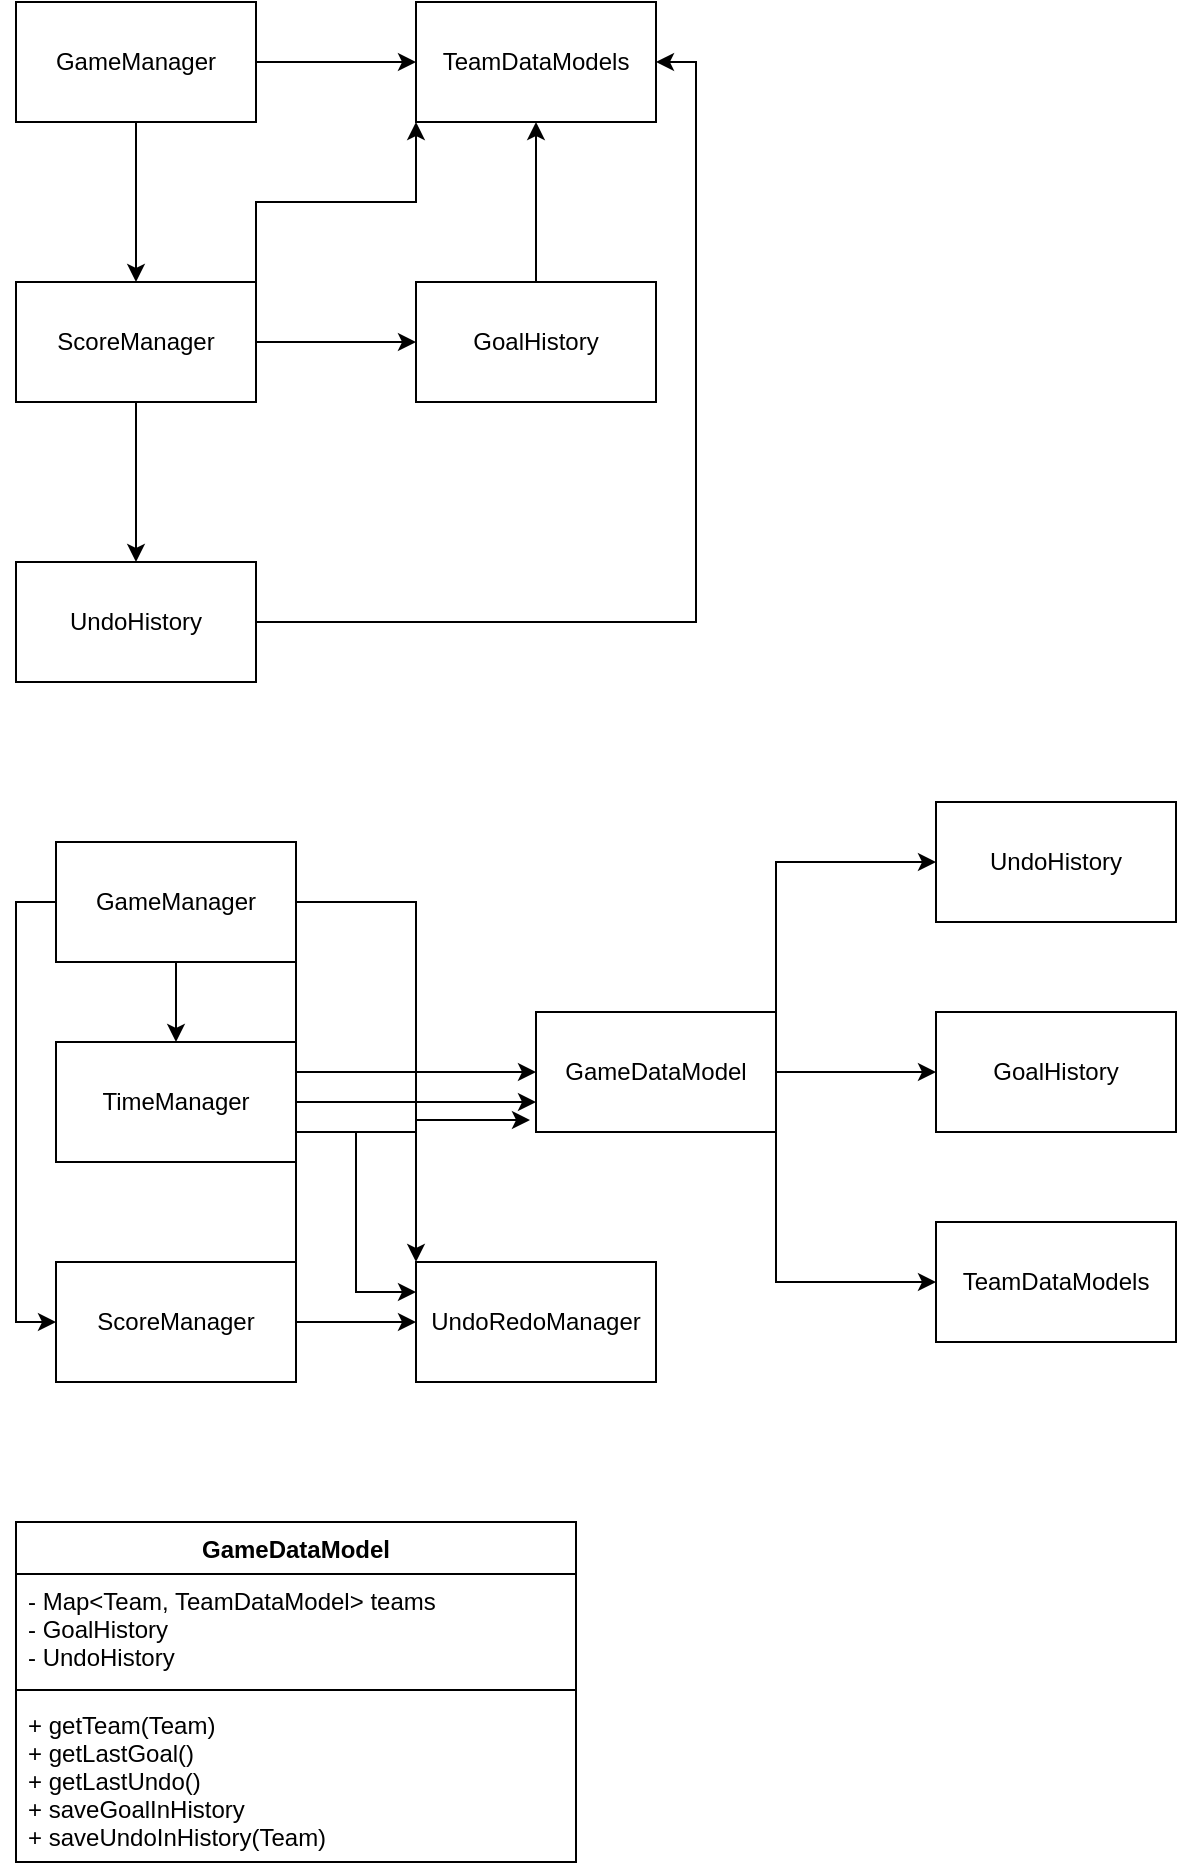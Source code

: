 <mxfile version="13.0.1" type="device"><diagram id="ebZbiqjGUIYJ2IFNu7lo" name="Page-1"><mxGraphModel dx="1186" dy="764" grid="1" gridSize="10" guides="1" tooltips="1" connect="1" arrows="1" fold="1" page="1" pageScale="1" pageWidth="827" pageHeight="1169" math="0" shadow="0"><root><mxCell id="0"/><mxCell id="1" parent="0"/><mxCell id="3RLbceaPfMnSPUaw8ZjO-5" value="" style="edgeStyle=orthogonalEdgeStyle;rounded=0;orthogonalLoop=1;jettySize=auto;html=1;" edge="1" parent="1" source="3RLbceaPfMnSPUaw8ZjO-3" target="3RLbceaPfMnSPUaw8ZjO-4"><mxGeometry relative="1" as="geometry"/></mxCell><mxCell id="3RLbceaPfMnSPUaw8ZjO-11" value="" style="edgeStyle=orthogonalEdgeStyle;rounded=0;orthogonalLoop=1;jettySize=auto;html=1;" edge="1" parent="1" source="3RLbceaPfMnSPUaw8ZjO-3" target="3RLbceaPfMnSPUaw8ZjO-10"><mxGeometry relative="1" as="geometry"/></mxCell><mxCell id="3RLbceaPfMnSPUaw8ZjO-3" value="GameManager" style="rounded=0;whiteSpace=wrap;html=1;" vertex="1" parent="1"><mxGeometry x="120" y="80" width="120" height="60" as="geometry"/></mxCell><mxCell id="3RLbceaPfMnSPUaw8ZjO-10" value="TeamDataModels" style="rounded=0;whiteSpace=wrap;html=1;" vertex="1" parent="1"><mxGeometry x="320" y="80" width="120" height="60" as="geometry"/></mxCell><mxCell id="3RLbceaPfMnSPUaw8ZjO-7" value="" style="edgeStyle=orthogonalEdgeStyle;rounded=0;orthogonalLoop=1;jettySize=auto;html=1;" edge="1" parent="1" source="3RLbceaPfMnSPUaw8ZjO-4" target="3RLbceaPfMnSPUaw8ZjO-6"><mxGeometry relative="1" as="geometry"/></mxCell><mxCell id="3RLbceaPfMnSPUaw8ZjO-9" value="" style="edgeStyle=orthogonalEdgeStyle;rounded=0;orthogonalLoop=1;jettySize=auto;html=1;" edge="1" parent="1" source="3RLbceaPfMnSPUaw8ZjO-4" target="3RLbceaPfMnSPUaw8ZjO-8"><mxGeometry relative="1" as="geometry"/></mxCell><mxCell id="3RLbceaPfMnSPUaw8ZjO-12" style="edgeStyle=orthogonalEdgeStyle;rounded=0;orthogonalLoop=1;jettySize=auto;html=1;exitX=1;exitY=0;exitDx=0;exitDy=0;entryX=0;entryY=1;entryDx=0;entryDy=0;" edge="1" parent="1" source="3RLbceaPfMnSPUaw8ZjO-4" target="3RLbceaPfMnSPUaw8ZjO-10"><mxGeometry relative="1" as="geometry"/></mxCell><mxCell id="3RLbceaPfMnSPUaw8ZjO-4" value="ScoreManager" style="rounded=0;whiteSpace=wrap;html=1;" vertex="1" parent="1"><mxGeometry x="120" y="220" width="120" height="60" as="geometry"/></mxCell><mxCell id="3RLbceaPfMnSPUaw8ZjO-14" style="edgeStyle=orthogonalEdgeStyle;rounded=0;orthogonalLoop=1;jettySize=auto;html=1;exitX=1;exitY=0.5;exitDx=0;exitDy=0;entryX=1;entryY=0.5;entryDx=0;entryDy=0;" edge="1" parent="1" source="3RLbceaPfMnSPUaw8ZjO-8" target="3RLbceaPfMnSPUaw8ZjO-10"><mxGeometry relative="1" as="geometry"/></mxCell><mxCell id="3RLbceaPfMnSPUaw8ZjO-8" value="UndoHistory" style="rounded=0;whiteSpace=wrap;html=1;" vertex="1" parent="1"><mxGeometry x="120" y="360" width="120" height="60" as="geometry"/></mxCell><mxCell id="3RLbceaPfMnSPUaw8ZjO-13" style="edgeStyle=orthogonalEdgeStyle;rounded=0;orthogonalLoop=1;jettySize=auto;html=1;exitX=0.5;exitY=0;exitDx=0;exitDy=0;entryX=0.5;entryY=1;entryDx=0;entryDy=0;" edge="1" parent="1" source="3RLbceaPfMnSPUaw8ZjO-6" target="3RLbceaPfMnSPUaw8ZjO-10"><mxGeometry relative="1" as="geometry"/></mxCell><mxCell id="3RLbceaPfMnSPUaw8ZjO-6" value="GoalHistory" style="rounded=0;whiteSpace=wrap;html=1;" vertex="1" parent="1"><mxGeometry x="320" y="220" width="120" height="60" as="geometry"/></mxCell><mxCell id="3RLbceaPfMnSPUaw8ZjO-32" style="edgeStyle=orthogonalEdgeStyle;rounded=0;orthogonalLoop=1;jettySize=auto;html=1;exitX=1;exitY=1;exitDx=0;exitDy=0;entryX=0;entryY=0.5;entryDx=0;entryDy=0;" edge="1" parent="1" source="3RLbceaPfMnSPUaw8ZjO-17" target="3RLbceaPfMnSPUaw8ZjO-28"><mxGeometry relative="1" as="geometry"/></mxCell><mxCell id="3RLbceaPfMnSPUaw8ZjO-35" style="edgeStyle=orthogonalEdgeStyle;rounded=0;orthogonalLoop=1;jettySize=auto;html=1;exitX=0;exitY=0.5;exitDx=0;exitDy=0;entryX=0;entryY=0.5;entryDx=0;entryDy=0;" edge="1" parent="1" source="3RLbceaPfMnSPUaw8ZjO-17" target="3RLbceaPfMnSPUaw8ZjO-22"><mxGeometry relative="1" as="geometry"/></mxCell><mxCell id="3RLbceaPfMnSPUaw8ZjO-37" style="edgeStyle=orthogonalEdgeStyle;rounded=0;orthogonalLoop=1;jettySize=auto;html=1;exitX=0.5;exitY=1;exitDx=0;exitDy=0;entryX=0.5;entryY=0;entryDx=0;entryDy=0;" edge="1" parent="1" source="3RLbceaPfMnSPUaw8ZjO-17" target="3RLbceaPfMnSPUaw8ZjO-36"><mxGeometry relative="1" as="geometry"/></mxCell><mxCell id="3RLbceaPfMnSPUaw8ZjO-47" style="edgeStyle=orthogonalEdgeStyle;rounded=0;orthogonalLoop=1;jettySize=auto;html=1;exitX=1;exitY=0.5;exitDx=0;exitDy=0;entryX=0;entryY=0;entryDx=0;entryDy=0;" edge="1" parent="1" source="3RLbceaPfMnSPUaw8ZjO-17" target="3RLbceaPfMnSPUaw8ZjO-39"><mxGeometry relative="1" as="geometry"/></mxCell><mxCell id="3RLbceaPfMnSPUaw8ZjO-17" value="GameManager" style="rounded=0;whiteSpace=wrap;html=1;" vertex="1" parent="1"><mxGeometry x="140" y="500" width="120" height="60" as="geometry"/></mxCell><mxCell id="3RLbceaPfMnSPUaw8ZjO-18" value="TeamDataModels" style="rounded=0;whiteSpace=wrap;html=1;" vertex="1" parent="1"><mxGeometry x="580" y="690" width="120" height="60" as="geometry"/></mxCell><mxCell id="3RLbceaPfMnSPUaw8ZjO-34" style="edgeStyle=orthogonalEdgeStyle;rounded=0;orthogonalLoop=1;jettySize=auto;html=1;exitX=1;exitY=0;exitDx=0;exitDy=0;entryX=0;entryY=0.75;entryDx=0;entryDy=0;" edge="1" parent="1" source="3RLbceaPfMnSPUaw8ZjO-22" target="3RLbceaPfMnSPUaw8ZjO-28"><mxGeometry relative="1" as="geometry"/></mxCell><mxCell id="3RLbceaPfMnSPUaw8ZjO-45" style="edgeStyle=orthogonalEdgeStyle;rounded=0;orthogonalLoop=1;jettySize=auto;html=1;exitX=1;exitY=0.5;exitDx=0;exitDy=0;entryX=0;entryY=0.5;entryDx=0;entryDy=0;" edge="1" parent="1" source="3RLbceaPfMnSPUaw8ZjO-22" target="3RLbceaPfMnSPUaw8ZjO-39"><mxGeometry relative="1" as="geometry"/></mxCell><mxCell id="3RLbceaPfMnSPUaw8ZjO-22" value="ScoreManager" style="rounded=0;whiteSpace=wrap;html=1;" vertex="1" parent="1"><mxGeometry x="140" y="710" width="120" height="60" as="geometry"/></mxCell><mxCell id="3RLbceaPfMnSPUaw8ZjO-24" value="UndoHistory" style="rounded=0;whiteSpace=wrap;html=1;" vertex="1" parent="1"><mxGeometry x="580" y="480" width="120" height="60" as="geometry"/></mxCell><mxCell id="3RLbceaPfMnSPUaw8ZjO-26" value="GoalHistory" style="rounded=0;whiteSpace=wrap;html=1;" vertex="1" parent="1"><mxGeometry x="580" y="585" width="120" height="60" as="geometry"/></mxCell><mxCell id="3RLbceaPfMnSPUaw8ZjO-29" style="edgeStyle=orthogonalEdgeStyle;rounded=0;orthogonalLoop=1;jettySize=auto;html=1;exitX=1;exitY=0;exitDx=0;exitDy=0;entryX=0;entryY=0.5;entryDx=0;entryDy=0;" edge="1" parent="1" source="3RLbceaPfMnSPUaw8ZjO-28" target="3RLbceaPfMnSPUaw8ZjO-24"><mxGeometry relative="1" as="geometry"/></mxCell><mxCell id="3RLbceaPfMnSPUaw8ZjO-30" style="edgeStyle=orthogonalEdgeStyle;rounded=0;orthogonalLoop=1;jettySize=auto;html=1;exitX=1;exitY=0.5;exitDx=0;exitDy=0;entryX=0;entryY=0.5;entryDx=0;entryDy=0;" edge="1" parent="1" source="3RLbceaPfMnSPUaw8ZjO-28" target="3RLbceaPfMnSPUaw8ZjO-26"><mxGeometry relative="1" as="geometry"/></mxCell><mxCell id="3RLbceaPfMnSPUaw8ZjO-31" style="edgeStyle=orthogonalEdgeStyle;rounded=0;orthogonalLoop=1;jettySize=auto;html=1;exitX=1;exitY=1;exitDx=0;exitDy=0;entryX=0;entryY=0.5;entryDx=0;entryDy=0;" edge="1" parent="1" source="3RLbceaPfMnSPUaw8ZjO-28" target="3RLbceaPfMnSPUaw8ZjO-18"><mxGeometry relative="1" as="geometry"/></mxCell><mxCell id="3RLbceaPfMnSPUaw8ZjO-28" value="GameDataModel" style="rounded=0;whiteSpace=wrap;html=1;" vertex="1" parent="1"><mxGeometry x="380" y="585" width="120" height="60" as="geometry"/></mxCell><mxCell id="3RLbceaPfMnSPUaw8ZjO-38" style="edgeStyle=orthogonalEdgeStyle;rounded=0;orthogonalLoop=1;jettySize=auto;html=1;exitX=1;exitY=0.75;exitDx=0;exitDy=0;entryX=-0.025;entryY=0.9;entryDx=0;entryDy=0;entryPerimeter=0;" edge="1" parent="1" source="3RLbceaPfMnSPUaw8ZjO-36" target="3RLbceaPfMnSPUaw8ZjO-28"><mxGeometry relative="1" as="geometry"/></mxCell><mxCell id="3RLbceaPfMnSPUaw8ZjO-46" style="edgeStyle=orthogonalEdgeStyle;rounded=0;orthogonalLoop=1;jettySize=auto;html=1;exitX=1;exitY=0.75;exitDx=0;exitDy=0;entryX=0;entryY=0.25;entryDx=0;entryDy=0;" edge="1" parent="1" source="3RLbceaPfMnSPUaw8ZjO-36" target="3RLbceaPfMnSPUaw8ZjO-39"><mxGeometry relative="1" as="geometry"/></mxCell><mxCell id="3RLbceaPfMnSPUaw8ZjO-36" value="TimeManager" style="rounded=0;whiteSpace=wrap;html=1;" vertex="1" parent="1"><mxGeometry x="140" y="600" width="120" height="60" as="geometry"/></mxCell><mxCell id="3RLbceaPfMnSPUaw8ZjO-39" value="UndoRedoManager" style="rounded=0;whiteSpace=wrap;html=1;" vertex="1" parent="1"><mxGeometry x="320" y="710" width="120" height="60" as="geometry"/></mxCell><mxCell id="3RLbceaPfMnSPUaw8ZjO-40" value="GameDataModel" style="swimlane;fontStyle=1;align=center;verticalAlign=top;childLayout=stackLayout;horizontal=1;startSize=26;horizontalStack=0;resizeParent=1;resizeParentMax=0;resizeLast=0;collapsible=1;marginBottom=0;" vertex="1" parent="1"><mxGeometry x="120" y="840" width="280" height="170" as="geometry"/></mxCell><mxCell id="3RLbceaPfMnSPUaw8ZjO-41" value="- Map&lt;Team, TeamDataModel&gt; teams&#10;- GoalHistory&#10;- UndoHistory" style="text;strokeColor=none;fillColor=none;align=left;verticalAlign=top;spacingLeft=4;spacingRight=4;overflow=hidden;rotatable=0;points=[[0,0.5],[1,0.5]];portConstraint=eastwest;" vertex="1" parent="3RLbceaPfMnSPUaw8ZjO-40"><mxGeometry y="26" width="280" height="54" as="geometry"/></mxCell><mxCell id="3RLbceaPfMnSPUaw8ZjO-42" value="" style="line;strokeWidth=1;fillColor=none;align=left;verticalAlign=middle;spacingTop=-1;spacingLeft=3;spacingRight=3;rotatable=0;labelPosition=right;points=[];portConstraint=eastwest;" vertex="1" parent="3RLbceaPfMnSPUaw8ZjO-40"><mxGeometry y="80" width="280" height="8" as="geometry"/></mxCell><mxCell id="3RLbceaPfMnSPUaw8ZjO-43" value="+ getTeam(Team)&#10;+ getLastGoal()&#10;+ getLastUndo()&#10;+ saveGoalInHistory&#10;+ saveUndoInHistory(Team)" style="text;strokeColor=none;fillColor=none;align=left;verticalAlign=top;spacingLeft=4;spacingRight=4;overflow=hidden;rotatable=0;points=[[0,0.5],[1,0.5]];portConstraint=eastwest;" vertex="1" parent="3RLbceaPfMnSPUaw8ZjO-40"><mxGeometry y="88" width="280" height="82" as="geometry"/></mxCell></root></mxGraphModel></diagram></mxfile>
